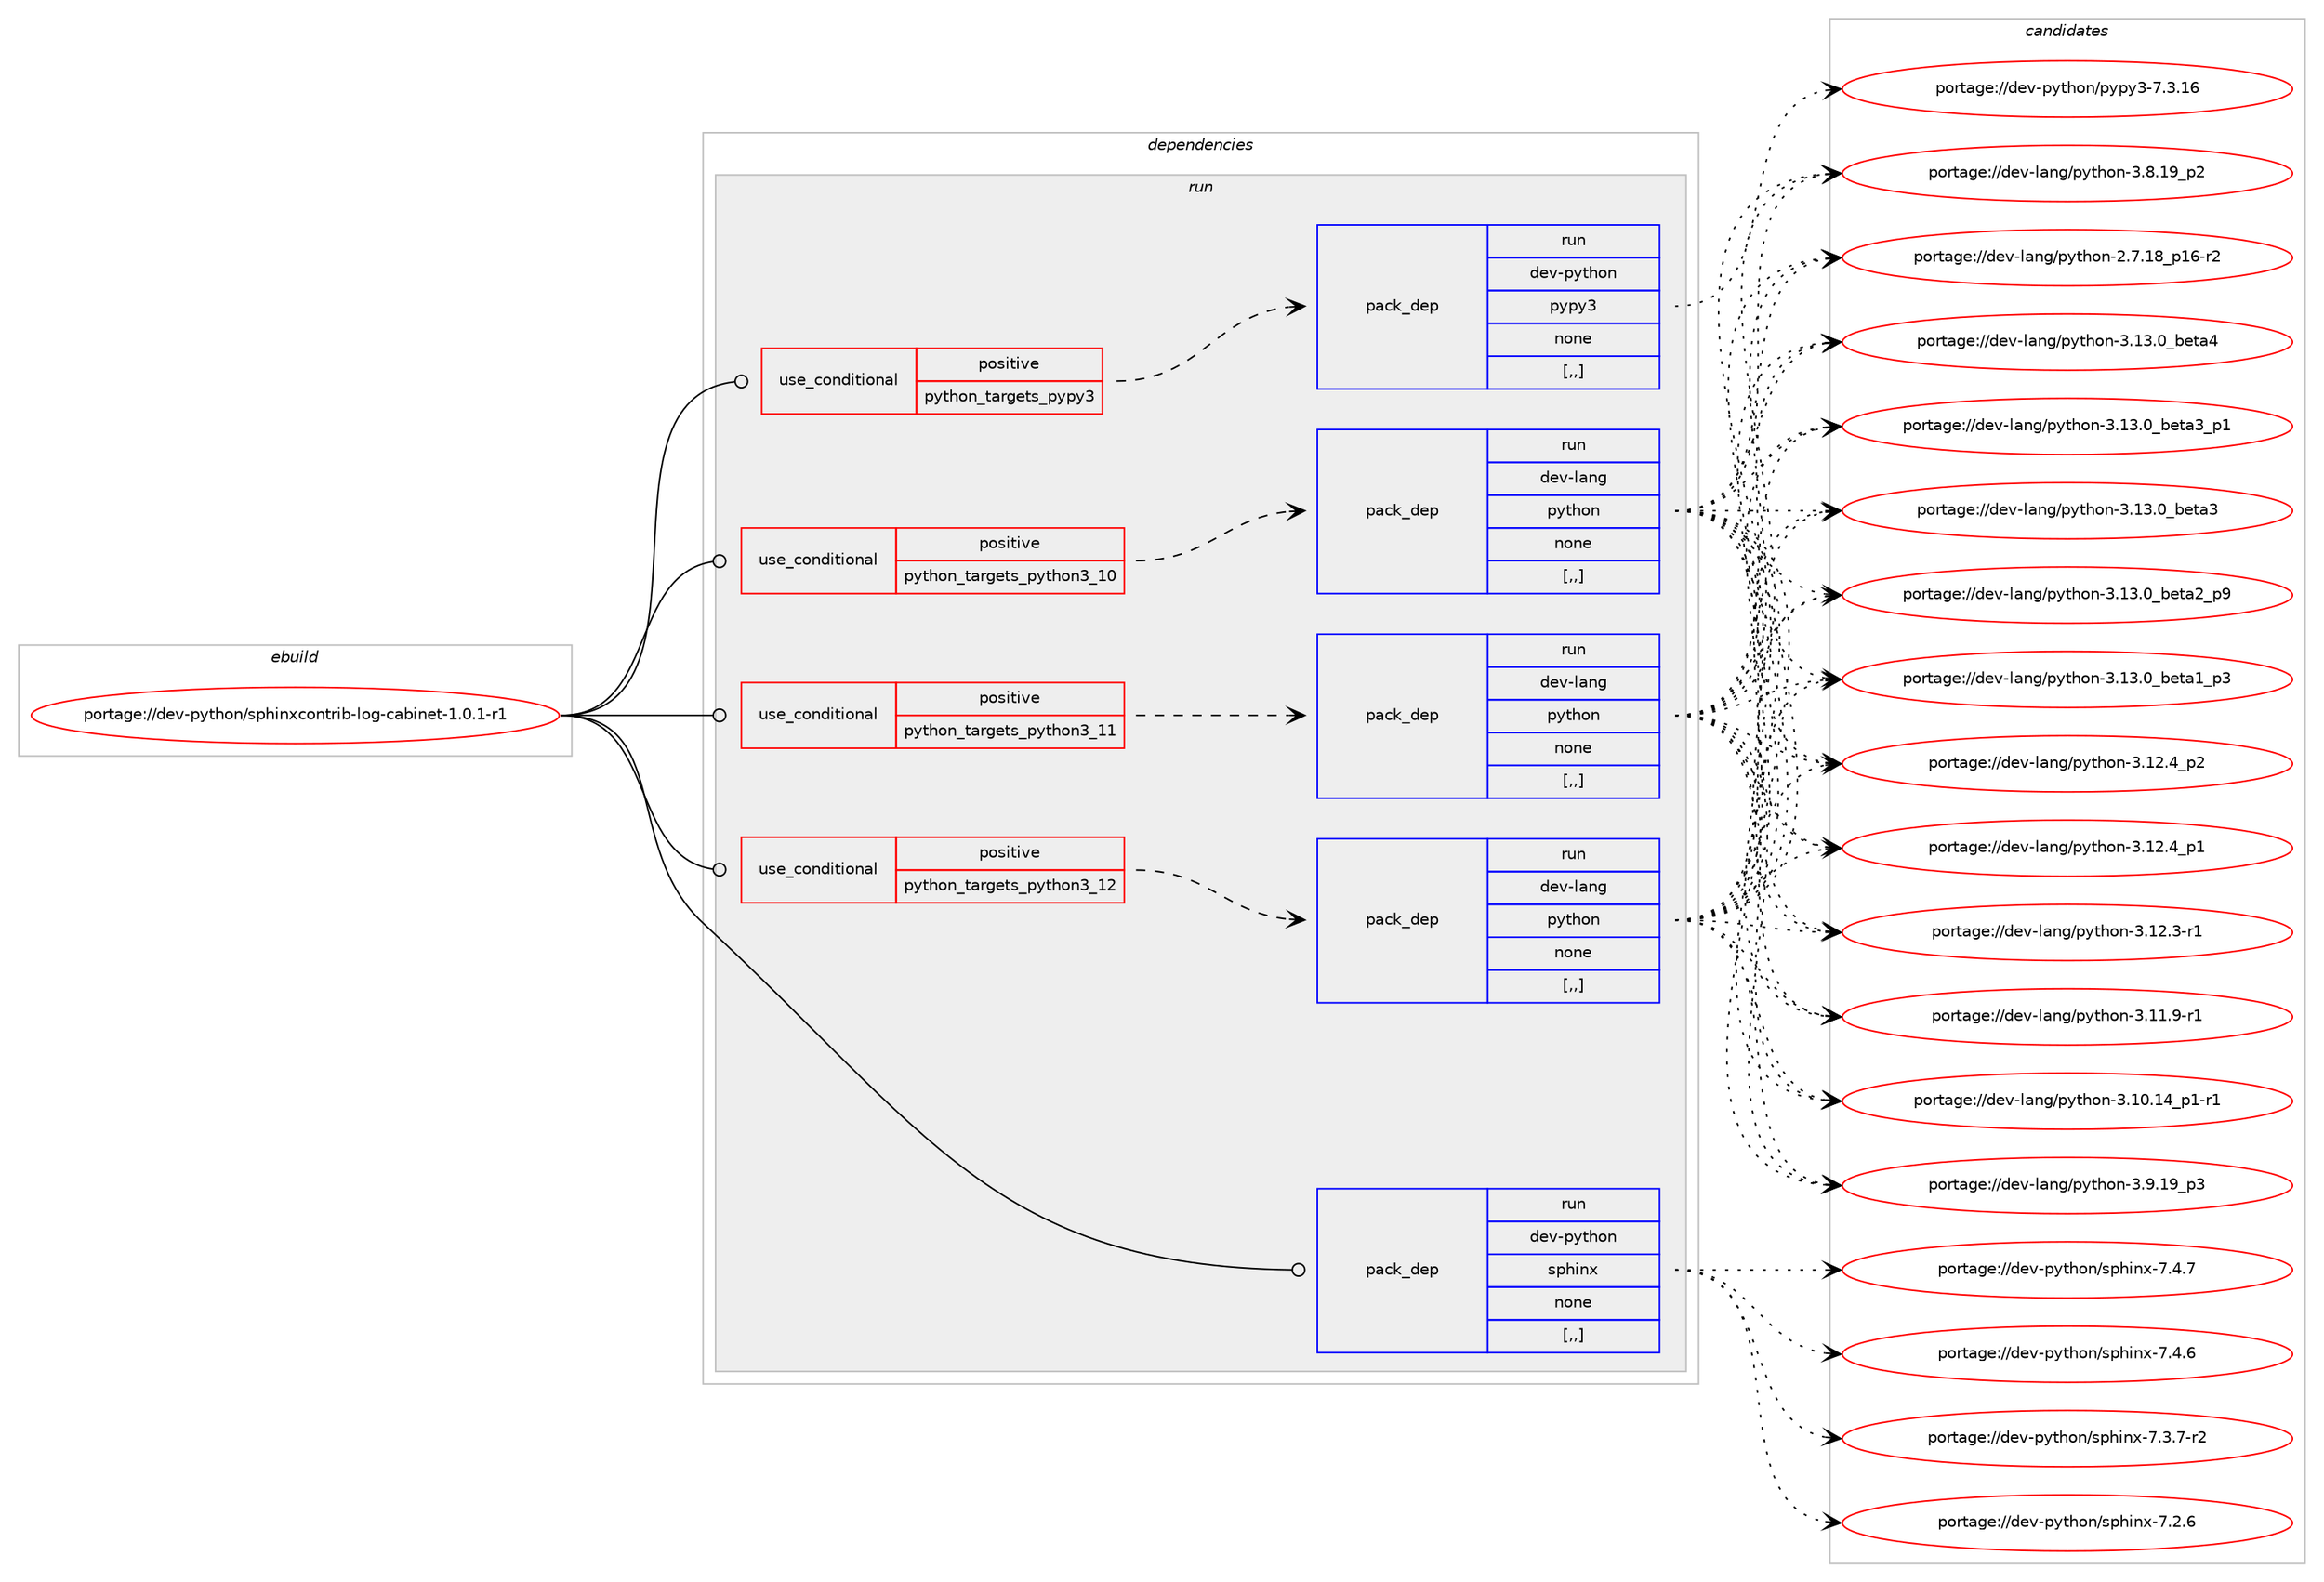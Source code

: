digraph prolog {

# *************
# Graph options
# *************

newrank=true;
concentrate=true;
compound=true;
graph [rankdir=LR,fontname=Helvetica,fontsize=10,ranksep=1.5];#, ranksep=2.5, nodesep=0.2];
edge  [arrowhead=vee];
node  [fontname=Helvetica,fontsize=10];

# **********
# The ebuild
# **********

subgraph cluster_leftcol {
color=gray;
label=<<i>ebuild</i>>;
id [label="portage://dev-python/sphinxcontrib-log-cabinet-1.0.1-r1", color=red, width=4, href="../dev-python/sphinxcontrib-log-cabinet-1.0.1-r1.svg"];
}

# ****************
# The dependencies
# ****************

subgraph cluster_midcol {
color=gray;
label=<<i>dependencies</i>>;
subgraph cluster_compile {
fillcolor="#eeeeee";
style=filled;
label=<<i>compile</i>>;
}
subgraph cluster_compileandrun {
fillcolor="#eeeeee";
style=filled;
label=<<i>compile and run</i>>;
}
subgraph cluster_run {
fillcolor="#eeeeee";
style=filled;
label=<<i>run</i>>;
subgraph cond40249 {
dependency165082 [label=<<TABLE BORDER="0" CELLBORDER="1" CELLSPACING="0" CELLPADDING="4"><TR><TD ROWSPAN="3" CELLPADDING="10">use_conditional</TD></TR><TR><TD>positive</TD></TR><TR><TD>python_targets_pypy3</TD></TR></TABLE>>, shape=none, color=red];
subgraph pack123557 {
dependency165083 [label=<<TABLE BORDER="0" CELLBORDER="1" CELLSPACING="0" CELLPADDING="4" WIDTH="220"><TR><TD ROWSPAN="6" CELLPADDING="30">pack_dep</TD></TR><TR><TD WIDTH="110">run</TD></TR><TR><TD>dev-python</TD></TR><TR><TD>pypy3</TD></TR><TR><TD>none</TD></TR><TR><TD>[,,]</TD></TR></TABLE>>, shape=none, color=blue];
}
dependency165082:e -> dependency165083:w [weight=20,style="dashed",arrowhead="vee"];
}
id:e -> dependency165082:w [weight=20,style="solid",arrowhead="odot"];
subgraph cond40250 {
dependency165084 [label=<<TABLE BORDER="0" CELLBORDER="1" CELLSPACING="0" CELLPADDING="4"><TR><TD ROWSPAN="3" CELLPADDING="10">use_conditional</TD></TR><TR><TD>positive</TD></TR><TR><TD>python_targets_python3_10</TD></TR></TABLE>>, shape=none, color=red];
subgraph pack123558 {
dependency165085 [label=<<TABLE BORDER="0" CELLBORDER="1" CELLSPACING="0" CELLPADDING="4" WIDTH="220"><TR><TD ROWSPAN="6" CELLPADDING="30">pack_dep</TD></TR><TR><TD WIDTH="110">run</TD></TR><TR><TD>dev-lang</TD></TR><TR><TD>python</TD></TR><TR><TD>none</TD></TR><TR><TD>[,,]</TD></TR></TABLE>>, shape=none, color=blue];
}
dependency165084:e -> dependency165085:w [weight=20,style="dashed",arrowhead="vee"];
}
id:e -> dependency165084:w [weight=20,style="solid",arrowhead="odot"];
subgraph cond40251 {
dependency165086 [label=<<TABLE BORDER="0" CELLBORDER="1" CELLSPACING="0" CELLPADDING="4"><TR><TD ROWSPAN="3" CELLPADDING="10">use_conditional</TD></TR><TR><TD>positive</TD></TR><TR><TD>python_targets_python3_11</TD></TR></TABLE>>, shape=none, color=red];
subgraph pack123559 {
dependency165087 [label=<<TABLE BORDER="0" CELLBORDER="1" CELLSPACING="0" CELLPADDING="4" WIDTH="220"><TR><TD ROWSPAN="6" CELLPADDING="30">pack_dep</TD></TR><TR><TD WIDTH="110">run</TD></TR><TR><TD>dev-lang</TD></TR><TR><TD>python</TD></TR><TR><TD>none</TD></TR><TR><TD>[,,]</TD></TR></TABLE>>, shape=none, color=blue];
}
dependency165086:e -> dependency165087:w [weight=20,style="dashed",arrowhead="vee"];
}
id:e -> dependency165086:w [weight=20,style="solid",arrowhead="odot"];
subgraph cond40252 {
dependency165088 [label=<<TABLE BORDER="0" CELLBORDER="1" CELLSPACING="0" CELLPADDING="4"><TR><TD ROWSPAN="3" CELLPADDING="10">use_conditional</TD></TR><TR><TD>positive</TD></TR><TR><TD>python_targets_python3_12</TD></TR></TABLE>>, shape=none, color=red];
subgraph pack123560 {
dependency165089 [label=<<TABLE BORDER="0" CELLBORDER="1" CELLSPACING="0" CELLPADDING="4" WIDTH="220"><TR><TD ROWSPAN="6" CELLPADDING="30">pack_dep</TD></TR><TR><TD WIDTH="110">run</TD></TR><TR><TD>dev-lang</TD></TR><TR><TD>python</TD></TR><TR><TD>none</TD></TR><TR><TD>[,,]</TD></TR></TABLE>>, shape=none, color=blue];
}
dependency165088:e -> dependency165089:w [weight=20,style="dashed",arrowhead="vee"];
}
id:e -> dependency165088:w [weight=20,style="solid",arrowhead="odot"];
subgraph pack123561 {
dependency165090 [label=<<TABLE BORDER="0" CELLBORDER="1" CELLSPACING="0" CELLPADDING="4" WIDTH="220"><TR><TD ROWSPAN="6" CELLPADDING="30">pack_dep</TD></TR><TR><TD WIDTH="110">run</TD></TR><TR><TD>dev-python</TD></TR><TR><TD>sphinx</TD></TR><TR><TD>none</TD></TR><TR><TD>[,,]</TD></TR></TABLE>>, shape=none, color=blue];
}
id:e -> dependency165090:w [weight=20,style="solid",arrowhead="odot"];
}
}

# **************
# The candidates
# **************

subgraph cluster_choices {
rank=same;
color=gray;
label=<<i>candidates</i>>;

subgraph choice123557 {
color=black;
nodesep=1;
choice10010111845112121116104111110471121211121215145554651464954 [label="portage://dev-python/pypy3-7.3.16", color=red, width=4,href="../dev-python/pypy3-7.3.16.svg"];
dependency165083:e -> choice10010111845112121116104111110471121211121215145554651464954:w [style=dotted,weight="100"];
}
subgraph choice123558 {
color=black;
nodesep=1;
choice1001011184510897110103471121211161041111104551464951464895981011169752 [label="portage://dev-lang/python-3.13.0_beta4", color=red, width=4,href="../dev-lang/python-3.13.0_beta4.svg"];
choice10010111845108971101034711212111610411111045514649514648959810111697519511249 [label="portage://dev-lang/python-3.13.0_beta3_p1", color=red, width=4,href="../dev-lang/python-3.13.0_beta3_p1.svg"];
choice1001011184510897110103471121211161041111104551464951464895981011169751 [label="portage://dev-lang/python-3.13.0_beta3", color=red, width=4,href="../dev-lang/python-3.13.0_beta3.svg"];
choice10010111845108971101034711212111610411111045514649514648959810111697509511257 [label="portage://dev-lang/python-3.13.0_beta2_p9", color=red, width=4,href="../dev-lang/python-3.13.0_beta2_p9.svg"];
choice10010111845108971101034711212111610411111045514649514648959810111697499511251 [label="portage://dev-lang/python-3.13.0_beta1_p3", color=red, width=4,href="../dev-lang/python-3.13.0_beta1_p3.svg"];
choice100101118451089711010347112121116104111110455146495046529511250 [label="portage://dev-lang/python-3.12.4_p2", color=red, width=4,href="../dev-lang/python-3.12.4_p2.svg"];
choice100101118451089711010347112121116104111110455146495046529511249 [label="portage://dev-lang/python-3.12.4_p1", color=red, width=4,href="../dev-lang/python-3.12.4_p1.svg"];
choice100101118451089711010347112121116104111110455146495046514511449 [label="portage://dev-lang/python-3.12.3-r1", color=red, width=4,href="../dev-lang/python-3.12.3-r1.svg"];
choice100101118451089711010347112121116104111110455146494946574511449 [label="portage://dev-lang/python-3.11.9-r1", color=red, width=4,href="../dev-lang/python-3.11.9-r1.svg"];
choice100101118451089711010347112121116104111110455146494846495295112494511449 [label="portage://dev-lang/python-3.10.14_p1-r1", color=red, width=4,href="../dev-lang/python-3.10.14_p1-r1.svg"];
choice100101118451089711010347112121116104111110455146574649579511251 [label="portage://dev-lang/python-3.9.19_p3", color=red, width=4,href="../dev-lang/python-3.9.19_p3.svg"];
choice100101118451089711010347112121116104111110455146564649579511250 [label="portage://dev-lang/python-3.8.19_p2", color=red, width=4,href="../dev-lang/python-3.8.19_p2.svg"];
choice100101118451089711010347112121116104111110455046554649569511249544511450 [label="portage://dev-lang/python-2.7.18_p16-r2", color=red, width=4,href="../dev-lang/python-2.7.18_p16-r2.svg"];
dependency165085:e -> choice1001011184510897110103471121211161041111104551464951464895981011169752:w [style=dotted,weight="100"];
dependency165085:e -> choice10010111845108971101034711212111610411111045514649514648959810111697519511249:w [style=dotted,weight="100"];
dependency165085:e -> choice1001011184510897110103471121211161041111104551464951464895981011169751:w [style=dotted,weight="100"];
dependency165085:e -> choice10010111845108971101034711212111610411111045514649514648959810111697509511257:w [style=dotted,weight="100"];
dependency165085:e -> choice10010111845108971101034711212111610411111045514649514648959810111697499511251:w [style=dotted,weight="100"];
dependency165085:e -> choice100101118451089711010347112121116104111110455146495046529511250:w [style=dotted,weight="100"];
dependency165085:e -> choice100101118451089711010347112121116104111110455146495046529511249:w [style=dotted,weight="100"];
dependency165085:e -> choice100101118451089711010347112121116104111110455146495046514511449:w [style=dotted,weight="100"];
dependency165085:e -> choice100101118451089711010347112121116104111110455146494946574511449:w [style=dotted,weight="100"];
dependency165085:e -> choice100101118451089711010347112121116104111110455146494846495295112494511449:w [style=dotted,weight="100"];
dependency165085:e -> choice100101118451089711010347112121116104111110455146574649579511251:w [style=dotted,weight="100"];
dependency165085:e -> choice100101118451089711010347112121116104111110455146564649579511250:w [style=dotted,weight="100"];
dependency165085:e -> choice100101118451089711010347112121116104111110455046554649569511249544511450:w [style=dotted,weight="100"];
}
subgraph choice123559 {
color=black;
nodesep=1;
choice1001011184510897110103471121211161041111104551464951464895981011169752 [label="portage://dev-lang/python-3.13.0_beta4", color=red, width=4,href="../dev-lang/python-3.13.0_beta4.svg"];
choice10010111845108971101034711212111610411111045514649514648959810111697519511249 [label="portage://dev-lang/python-3.13.0_beta3_p1", color=red, width=4,href="../dev-lang/python-3.13.0_beta3_p1.svg"];
choice1001011184510897110103471121211161041111104551464951464895981011169751 [label="portage://dev-lang/python-3.13.0_beta3", color=red, width=4,href="../dev-lang/python-3.13.0_beta3.svg"];
choice10010111845108971101034711212111610411111045514649514648959810111697509511257 [label="portage://dev-lang/python-3.13.0_beta2_p9", color=red, width=4,href="../dev-lang/python-3.13.0_beta2_p9.svg"];
choice10010111845108971101034711212111610411111045514649514648959810111697499511251 [label="portage://dev-lang/python-3.13.0_beta1_p3", color=red, width=4,href="../dev-lang/python-3.13.0_beta1_p3.svg"];
choice100101118451089711010347112121116104111110455146495046529511250 [label="portage://dev-lang/python-3.12.4_p2", color=red, width=4,href="../dev-lang/python-3.12.4_p2.svg"];
choice100101118451089711010347112121116104111110455146495046529511249 [label="portage://dev-lang/python-3.12.4_p1", color=red, width=4,href="../dev-lang/python-3.12.4_p1.svg"];
choice100101118451089711010347112121116104111110455146495046514511449 [label="portage://dev-lang/python-3.12.3-r1", color=red, width=4,href="../dev-lang/python-3.12.3-r1.svg"];
choice100101118451089711010347112121116104111110455146494946574511449 [label="portage://dev-lang/python-3.11.9-r1", color=red, width=4,href="../dev-lang/python-3.11.9-r1.svg"];
choice100101118451089711010347112121116104111110455146494846495295112494511449 [label="portage://dev-lang/python-3.10.14_p1-r1", color=red, width=4,href="../dev-lang/python-3.10.14_p1-r1.svg"];
choice100101118451089711010347112121116104111110455146574649579511251 [label="portage://dev-lang/python-3.9.19_p3", color=red, width=4,href="../dev-lang/python-3.9.19_p3.svg"];
choice100101118451089711010347112121116104111110455146564649579511250 [label="portage://dev-lang/python-3.8.19_p2", color=red, width=4,href="../dev-lang/python-3.8.19_p2.svg"];
choice100101118451089711010347112121116104111110455046554649569511249544511450 [label="portage://dev-lang/python-2.7.18_p16-r2", color=red, width=4,href="../dev-lang/python-2.7.18_p16-r2.svg"];
dependency165087:e -> choice1001011184510897110103471121211161041111104551464951464895981011169752:w [style=dotted,weight="100"];
dependency165087:e -> choice10010111845108971101034711212111610411111045514649514648959810111697519511249:w [style=dotted,weight="100"];
dependency165087:e -> choice1001011184510897110103471121211161041111104551464951464895981011169751:w [style=dotted,weight="100"];
dependency165087:e -> choice10010111845108971101034711212111610411111045514649514648959810111697509511257:w [style=dotted,weight="100"];
dependency165087:e -> choice10010111845108971101034711212111610411111045514649514648959810111697499511251:w [style=dotted,weight="100"];
dependency165087:e -> choice100101118451089711010347112121116104111110455146495046529511250:w [style=dotted,weight="100"];
dependency165087:e -> choice100101118451089711010347112121116104111110455146495046529511249:w [style=dotted,weight="100"];
dependency165087:e -> choice100101118451089711010347112121116104111110455146495046514511449:w [style=dotted,weight="100"];
dependency165087:e -> choice100101118451089711010347112121116104111110455146494946574511449:w [style=dotted,weight="100"];
dependency165087:e -> choice100101118451089711010347112121116104111110455146494846495295112494511449:w [style=dotted,weight="100"];
dependency165087:e -> choice100101118451089711010347112121116104111110455146574649579511251:w [style=dotted,weight="100"];
dependency165087:e -> choice100101118451089711010347112121116104111110455146564649579511250:w [style=dotted,weight="100"];
dependency165087:e -> choice100101118451089711010347112121116104111110455046554649569511249544511450:w [style=dotted,weight="100"];
}
subgraph choice123560 {
color=black;
nodesep=1;
choice1001011184510897110103471121211161041111104551464951464895981011169752 [label="portage://dev-lang/python-3.13.0_beta4", color=red, width=4,href="../dev-lang/python-3.13.0_beta4.svg"];
choice10010111845108971101034711212111610411111045514649514648959810111697519511249 [label="portage://dev-lang/python-3.13.0_beta3_p1", color=red, width=4,href="../dev-lang/python-3.13.0_beta3_p1.svg"];
choice1001011184510897110103471121211161041111104551464951464895981011169751 [label="portage://dev-lang/python-3.13.0_beta3", color=red, width=4,href="../dev-lang/python-3.13.0_beta3.svg"];
choice10010111845108971101034711212111610411111045514649514648959810111697509511257 [label="portage://dev-lang/python-3.13.0_beta2_p9", color=red, width=4,href="../dev-lang/python-3.13.0_beta2_p9.svg"];
choice10010111845108971101034711212111610411111045514649514648959810111697499511251 [label="portage://dev-lang/python-3.13.0_beta1_p3", color=red, width=4,href="../dev-lang/python-3.13.0_beta1_p3.svg"];
choice100101118451089711010347112121116104111110455146495046529511250 [label="portage://dev-lang/python-3.12.4_p2", color=red, width=4,href="../dev-lang/python-3.12.4_p2.svg"];
choice100101118451089711010347112121116104111110455146495046529511249 [label="portage://dev-lang/python-3.12.4_p1", color=red, width=4,href="../dev-lang/python-3.12.4_p1.svg"];
choice100101118451089711010347112121116104111110455146495046514511449 [label="portage://dev-lang/python-3.12.3-r1", color=red, width=4,href="../dev-lang/python-3.12.3-r1.svg"];
choice100101118451089711010347112121116104111110455146494946574511449 [label="portage://dev-lang/python-3.11.9-r1", color=red, width=4,href="../dev-lang/python-3.11.9-r1.svg"];
choice100101118451089711010347112121116104111110455146494846495295112494511449 [label="portage://dev-lang/python-3.10.14_p1-r1", color=red, width=4,href="../dev-lang/python-3.10.14_p1-r1.svg"];
choice100101118451089711010347112121116104111110455146574649579511251 [label="portage://dev-lang/python-3.9.19_p3", color=red, width=4,href="../dev-lang/python-3.9.19_p3.svg"];
choice100101118451089711010347112121116104111110455146564649579511250 [label="portage://dev-lang/python-3.8.19_p2", color=red, width=4,href="../dev-lang/python-3.8.19_p2.svg"];
choice100101118451089711010347112121116104111110455046554649569511249544511450 [label="portage://dev-lang/python-2.7.18_p16-r2", color=red, width=4,href="../dev-lang/python-2.7.18_p16-r2.svg"];
dependency165089:e -> choice1001011184510897110103471121211161041111104551464951464895981011169752:w [style=dotted,weight="100"];
dependency165089:e -> choice10010111845108971101034711212111610411111045514649514648959810111697519511249:w [style=dotted,weight="100"];
dependency165089:e -> choice1001011184510897110103471121211161041111104551464951464895981011169751:w [style=dotted,weight="100"];
dependency165089:e -> choice10010111845108971101034711212111610411111045514649514648959810111697509511257:w [style=dotted,weight="100"];
dependency165089:e -> choice10010111845108971101034711212111610411111045514649514648959810111697499511251:w [style=dotted,weight="100"];
dependency165089:e -> choice100101118451089711010347112121116104111110455146495046529511250:w [style=dotted,weight="100"];
dependency165089:e -> choice100101118451089711010347112121116104111110455146495046529511249:w [style=dotted,weight="100"];
dependency165089:e -> choice100101118451089711010347112121116104111110455146495046514511449:w [style=dotted,weight="100"];
dependency165089:e -> choice100101118451089711010347112121116104111110455146494946574511449:w [style=dotted,weight="100"];
dependency165089:e -> choice100101118451089711010347112121116104111110455146494846495295112494511449:w [style=dotted,weight="100"];
dependency165089:e -> choice100101118451089711010347112121116104111110455146574649579511251:w [style=dotted,weight="100"];
dependency165089:e -> choice100101118451089711010347112121116104111110455146564649579511250:w [style=dotted,weight="100"];
dependency165089:e -> choice100101118451089711010347112121116104111110455046554649569511249544511450:w [style=dotted,weight="100"];
}
subgraph choice123561 {
color=black;
nodesep=1;
choice1001011184511212111610411111047115112104105110120455546524655 [label="portage://dev-python/sphinx-7.4.7", color=red, width=4,href="../dev-python/sphinx-7.4.7.svg"];
choice1001011184511212111610411111047115112104105110120455546524654 [label="portage://dev-python/sphinx-7.4.6", color=red, width=4,href="../dev-python/sphinx-7.4.6.svg"];
choice10010111845112121116104111110471151121041051101204555465146554511450 [label="portage://dev-python/sphinx-7.3.7-r2", color=red, width=4,href="../dev-python/sphinx-7.3.7-r2.svg"];
choice1001011184511212111610411111047115112104105110120455546504654 [label="portage://dev-python/sphinx-7.2.6", color=red, width=4,href="../dev-python/sphinx-7.2.6.svg"];
dependency165090:e -> choice1001011184511212111610411111047115112104105110120455546524655:w [style=dotted,weight="100"];
dependency165090:e -> choice1001011184511212111610411111047115112104105110120455546524654:w [style=dotted,weight="100"];
dependency165090:e -> choice10010111845112121116104111110471151121041051101204555465146554511450:w [style=dotted,weight="100"];
dependency165090:e -> choice1001011184511212111610411111047115112104105110120455546504654:w [style=dotted,weight="100"];
}
}

}
